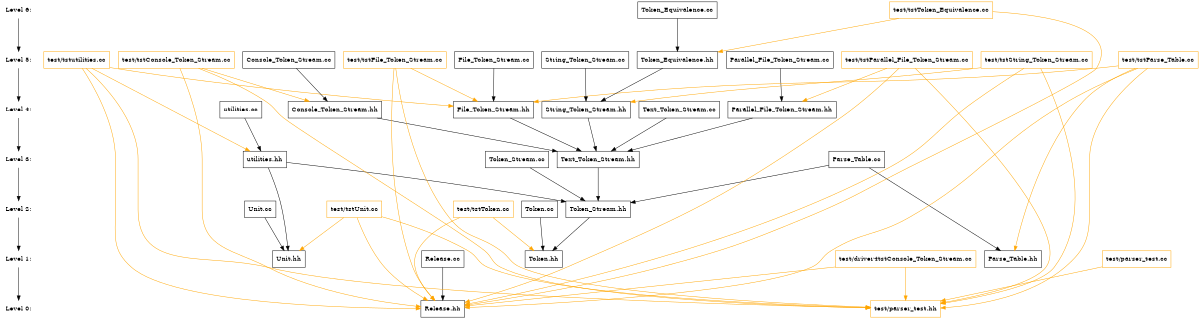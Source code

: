digraph bubba_package_level {

    /* graph attributes */
    center=1;
    size="8,14";
    ranksep=1;

   /* levels */
   level0 [shape=plaintext, label="Level 0:", fontsize=14];
   level1 [shape=plaintext, label="Level 1:", fontsize=14];
   level2 [shape=plaintext, label="Level 2:", fontsize=14];
   level3 [shape=plaintext, label="Level 3:", fontsize=14];
   level4 [shape=plaintext, label="Level 4:", fontsize=14];
   level5 [shape=plaintext, label="Level 5:", fontsize=14];
   level6 [shape=plaintext, label="Level 6:", fontsize=14];

   level6 -> level5 -> level4 -> level3 -> level2 -> level1 -> level0;

   /* level 0 */
   test_parser_testhh [shape=box, label="test/parser_test.hh" color=orange];
   Releasehh [shape=box, label="Release.hh"];

   /* level 1 */
   Parse_Tablehh [shape=box, label="Parse_Table.hh"];
   Unithh [shape=box, label="Unit.hh"];
   Tokenhh [shape=box, label="Token.hh"];
   test_driver4tstConsole_Token_Streamcc [shape=box, label="test/driver4tstConsole_Token_Stream.cc" color=orange];
   Releasecc [shape=box, label="Release.cc"];
   test_parser_testcc [shape=box, label="test/parser_test.cc" color=orange];

   /* level 2 */
   test_tstUnitcc [shape=box, label="test/tstUnit.cc" color=orange];
   test_tstTokencc [shape=box, label="test/tstToken.cc" color=orange];
   Token_Streamhh [shape=box, label="Token_Stream.hh"];
   Tokencc [shape=box, label="Token.cc"];
   Unitcc [shape=box, label="Unit.cc"];

   /* level 3 */
   utilitieshh [shape=box, label="utilities.hh"];
   Parse_Tablecc [shape=box, label="Parse_Table.cc"];
   Token_Streamcc [shape=box, label="Token_Stream.cc"];
   Text_Token_Streamhh [shape=box, label="Text_Token_Stream.hh"];

   /* level 4 */
   Console_Token_Streamhh [shape=box, label="Console_Token_Stream.hh"];
   Text_Token_Streamcc [shape=box, label="Text_Token_Stream.cc"];
   String_Token_Streamhh [shape=box, label="String_Token_Stream.hh"];
   File_Token_Streamhh [shape=box, label="File_Token_Stream.hh"];
   Parallel_File_Token_Streamhh [shape=box, label="Parallel_File_Token_Stream.hh"];
   utilitiescc [shape=box, label="utilities.cc"];

   /* level 5 */
   File_Token_Streamcc [shape=box, label="File_Token_Stream.cc"];
   Parallel_File_Token_Streamcc [shape=box, label="Parallel_File_Token_Stream.cc"];
   test_tstParse_Tablecc [shape=box, label="test/tstParse_Table.cc" color=orange];
   test_tstutilitiescc [shape=box, label="test/tstutilities.cc" color=orange];
   test_tstParallel_File_Token_Streamcc [shape=box, label="test/tstParallel_File_Token_Stream.cc" color=orange];
   Console_Token_Streamcc [shape=box, label="Console_Token_Stream.cc"];
   test_tstFile_Token_Streamcc [shape=box, label="test/tstFile_Token_Stream.cc" color=orange];
   String_Token_Streamcc [shape=box, label="String_Token_Stream.cc"];
   Token_Equivalencehh [shape=box, label="Token_Equivalence.hh"];
   test_tstConsole_Token_Streamcc [shape=box, label="test/tstConsole_Token_Stream.cc" color=orange];
   test_tstString_Token_Streamcc [shape=box, label="test/tstString_Token_Stream.cc" color=orange];

   /* level 6 */
   Token_Equivalencecc [shape=box, label="Token_Equivalence.cc"];
   test_tstToken_Equivalencecc [shape=box, label="test/tstToken_Equivalence.cc" color=orange];

   /* Dependencies */
   {rank=same; level0 test_parser_testhh Releasehh};
   {rank=same; level1 Parse_Tablehh Unithh Tokenhh test_driver4tstConsole_Token_Streamcc Releasecc test_parser_testcc};
   {rank=same; level2 test_tstUnitcc test_tstTokencc Token_Streamhh Tokencc Unitcc};
   {rank=same; level3 utilitieshh Parse_Tablecc Token_Streamcc Text_Token_Streamhh};
   {rank=same; level4 Console_Token_Streamhh Text_Token_Streamcc String_Token_Streamhh File_Token_Streamhh Parallel_File_Token_Streamhh utilitiescc};
   {rank=same; level5 File_Token_Streamcc Parallel_File_Token_Streamcc test_tstParse_Tablecc test_tstutilitiescc test_tstParallel_File_Token_Streamcc Console_Token_Streamcc test_tstFile_Token_Streamcc String_Token_Streamcc Token_Equivalencehh test_tstConsole_Token_Streamcc test_tstString_Token_Streamcc};
   {rank=same; level6 Token_Equivalencecc test_tstToken_Equivalencecc};

   /* level 1 */
   Parse_Tablehh -> {};
   Unithh -> {};
   Tokenhh -> {};
   test_driver4tstConsole_Token_Streamcc -> { Releasehh test_parser_testhh} [color=orange, style=solid];
   Releasecc -> { Releasehh};
   test_parser_testcc -> { test_parser_testhh} [color=orange, style=solid];

   /* level 2 */
   test_tstUnitcc -> { test_parser_testhh Releasehh Unithh} [color=orange, style=solid];
   test_tstTokencc -> { Releasehh Tokenhh} [color=orange, style=solid];
   Token_Streamhh -> { Tokenhh};
   Tokencc -> { Tokenhh};
   Unitcc -> { Unithh};

   /* level 3 */
   utilitieshh -> { Token_Streamhh Unithh};
   Parse_Tablecc -> { Parse_Tablehh Token_Streamhh};
   Token_Streamcc -> { Token_Streamhh};
   Text_Token_Streamhh -> { Token_Streamhh};

   /* level 4 */
   Console_Token_Streamhh -> { Text_Token_Streamhh};
   Text_Token_Streamcc -> { Text_Token_Streamhh};
   String_Token_Streamhh -> { Text_Token_Streamhh};
   File_Token_Streamhh -> { Text_Token_Streamhh};
   Parallel_File_Token_Streamhh -> { Text_Token_Streamhh};
   utilitiescc -> { utilitieshh};

   /* level 5 */
   File_Token_Streamcc -> { File_Token_Streamhh};
   Parallel_File_Token_Streamcc -> { Parallel_File_Token_Streamhh};
   test_tstParse_Tablecc -> { test_parser_testhh Releasehh Parse_Tablehh File_Token_Streamhh} [color=orange, style=solid];
   test_tstutilitiescc -> { test_parser_testhh Releasehh File_Token_Streamhh utilitieshh} [color=orange, style=solid];
   test_tstParallel_File_Token_Streamcc -> { test_parser_testhh Releasehh Parallel_File_Token_Streamhh} [color=orange, style=solid];
   Console_Token_Streamcc -> { Console_Token_Streamhh};
   test_tstFile_Token_Streamcc -> { test_parser_testhh Releasehh File_Token_Streamhh} [color=orange, style=solid];
   String_Token_Streamcc -> { String_Token_Streamhh};
   Token_Equivalencehh -> { String_Token_Streamhh};
   test_tstConsole_Token_Streamcc -> { test_parser_testhh Releasehh Console_Token_Streamhh} [color=orange, style=solid];
   test_tstString_Token_Streamcc -> { test_parser_testhh Releasehh String_Token_Streamhh} [color=orange, style=solid];

   /* level 6 */
   Token_Equivalencecc -> { Token_Equivalencehh};
   test_tstToken_Equivalencecc -> { Token_Equivalencehh Releasehh} [color=orange, style=solid];

}
